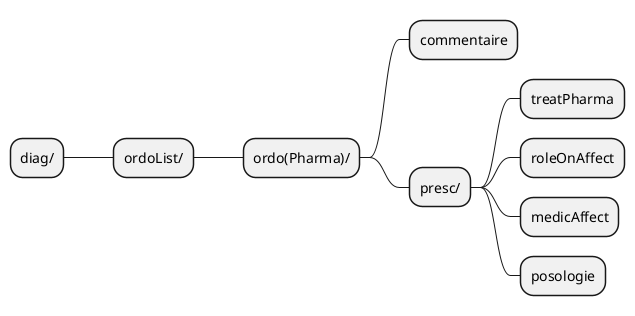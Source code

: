 @startmindmap

skinparam ClassFontSize 11
skinparam ClassFontName Verdana

* diag/

** ordoList/

*** ordo(Pharma)/
**** commentaire

**** presc/
***** treatPharma
***** roleOnAffect
***** medicAffect
***** posologie

@endmindmap